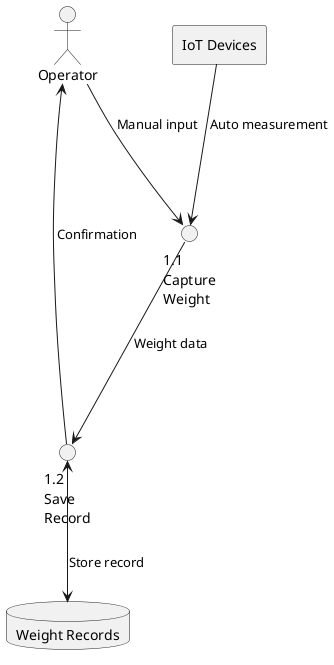 @startuml DFD Level 2 - Weight Recording Process

skinparam monochrome true
skinparam shadowing false

' External entities
actor "Operator" as operator
rectangle "IoT Devices" as iot

' Processes
circle "1.1\nCapture\nWeight" as captureWeight
circle "1.2\nSave\nRecord" as saveRecord

' Data stores
database "Weight Records" as weights

' Data flows
operator --> captureWeight : Manual input
iot --> captureWeight : Auto measurement
captureWeight --> saveRecord : Weight data

saveRecord <--> weights : Store record
saveRecord --> operator : Confirmation

@enduml